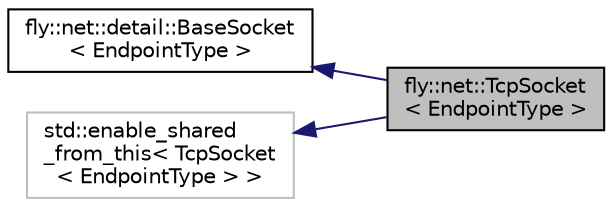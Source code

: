 digraph "fly::net::TcpSocket&lt; EndpointType &gt;"
{
 // LATEX_PDF_SIZE
  edge [fontname="Helvetica",fontsize="10",labelfontname="Helvetica",labelfontsize="10"];
  node [fontname="Helvetica",fontsize="10",shape=record];
  rankdir="LR";
  Node1 [label="fly::net::TcpSocket\l\< EndpointType \>",height=0.2,width=0.4,color="black", fillcolor="grey75", style="filled", fontcolor="black",tooltip=" "];
  Node2 -> Node1 [dir="back",color="midnightblue",fontsize="10",style="solid",fontname="Helvetica"];
  Node2 [label="fly::net::detail::BaseSocket\l\< EndpointType \>",height=0.2,width=0.4,color="black", fillcolor="white", style="filled",URL="$classfly_1_1net_1_1detail_1_1_base_socket.html",tooltip=" "];
  Node3 -> Node1 [dir="back",color="midnightblue",fontsize="10",style="solid",fontname="Helvetica"];
  Node3 [label="std::enable_shared\l_from_this\< TcpSocket\l\< EndpointType \> \>",height=0.2,width=0.4,color="grey75", fillcolor="white", style="filled",tooltip=" "];
}
